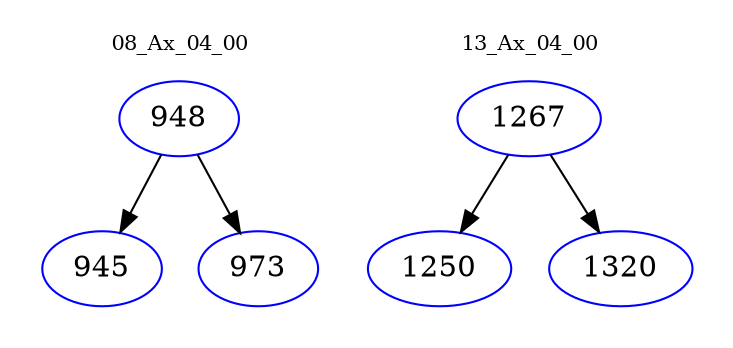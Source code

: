 digraph{
subgraph cluster_0 {
color = white
label = "08_Ax_04_00";
fontsize=10;
T0_948 [label="948", color="blue"]
T0_948 -> T0_945 [color="black"]
T0_945 [label="945", color="blue"]
T0_948 -> T0_973 [color="black"]
T0_973 [label="973", color="blue"]
}
subgraph cluster_1 {
color = white
label = "13_Ax_04_00";
fontsize=10;
T1_1267 [label="1267", color="blue"]
T1_1267 -> T1_1250 [color="black"]
T1_1250 [label="1250", color="blue"]
T1_1267 -> T1_1320 [color="black"]
T1_1320 [label="1320", color="blue"]
}
}
